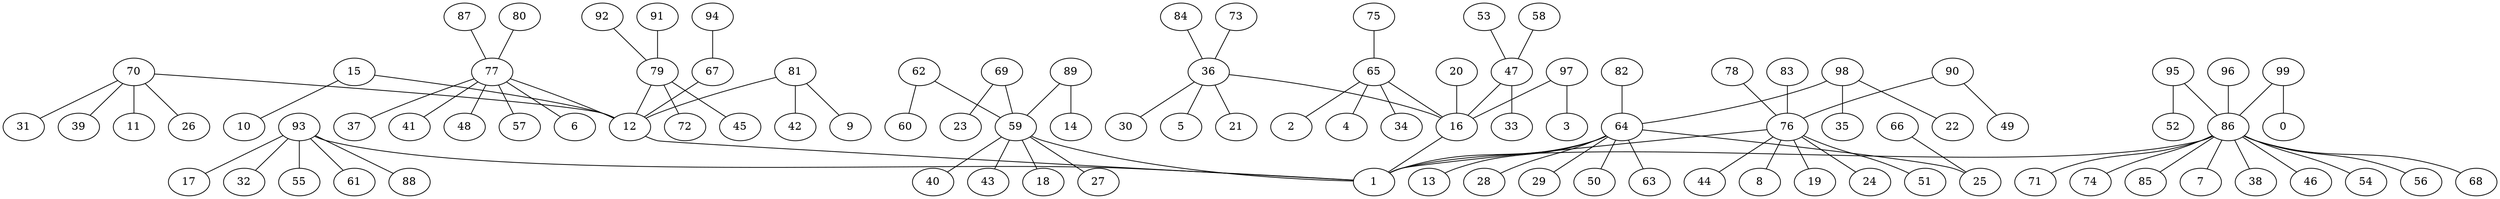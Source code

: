 graph Gil100_1_BFS {
1;
12;
16;
59;
64;
76;
86;
93;
17;
32;
55;
61;
88;
7;
38;
46;
54;
56;
68;
71;
74;
85;
95;
96;
99;
8;
19;
24;
44;
51;
78;
83;
90;
13;
25;
28;
29;
50;
63;
82;
98;
18;
27;
40;
43;
62;
69;
89;
20;
36;
47;
65;
97;
15;
67;
70;
77;
79;
81;
9;
42;
45;
72;
91;
92;
6;
37;
41;
48;
57;
80;
87;
11;
26;
31;
39;
94;
10;
3;
2;
4;
34;
75;
33;
53;
58;
5;
21;
30;
73;
84;
14;
23;
60;
22;
35;
66;
49;
0;
52;
12 -- 1;
16 -- 1;
59 -- 1;
64 -- 1;
76 -- 1;
86 -- 1;
93 -- 1;
93 -- 17;
93 -- 32;
93 -- 55;
93 -- 61;
93 -- 88;
86 -- 7;
86 -- 38;
86 -- 46;
86 -- 54;
86 -- 56;
86 -- 68;
86 -- 71;
86 -- 74;
86 -- 85;
95 -- 86;
96 -- 86;
99 -- 86;
76 -- 8;
76 -- 19;
76 -- 24;
76 -- 44;
76 -- 51;
78 -- 76;
83 -- 76;
90 -- 76;
64 -- 13;
64 -- 25;
64 -- 28;
64 -- 29;
64 -- 50;
64 -- 63;
82 -- 64;
98 -- 64;
59 -- 18;
59 -- 27;
59 -- 40;
59 -- 43;
62 -- 59;
69 -- 59;
89 -- 59;
20 -- 16;
36 -- 16;
47 -- 16;
65 -- 16;
97 -- 16;
15 -- 12;
67 -- 12;
70 -- 12;
77 -- 12;
79 -- 12;
81 -- 12;
81 -- 9;
81 -- 42;
79 -- 45;
79 -- 72;
91 -- 79;
92 -- 79;
77 -- 6;
77 -- 37;
77 -- 41;
77 -- 48;
77 -- 57;
80 -- 77;
87 -- 77;
70 -- 11;
70 -- 26;
70 -- 31;
70 -- 39;
94 -- 67;
15 -- 10;
97 -- 3;
65 -- 2;
65 -- 4;
65 -- 34;
75 -- 65;
47 -- 33;
53 -- 47;
58 -- 47;
36 -- 5;
36 -- 21;
36 -- 30;
73 -- 36;
84 -- 36;
89 -- 14;
69 -- 23;
62 -- 60;
98 -- 22;
98 -- 35;
66 -- 25;
90 -- 49;
99 -- 0;
95 -- 52;
}